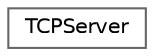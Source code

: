 digraph "Graphical Class Hierarchy"
{
 // INTERACTIVE_SVG=YES
 // LATEX_PDF_SIZE
  bgcolor="transparent";
  edge [fontname=Helvetica,fontsize=10,labelfontname=Helvetica,labelfontsize=10];
  node [fontname=Helvetica,fontsize=10,shape=box,height=0.2,width=0.4];
  rankdir="LR";
  Node0 [id="Node000000",label="TCPServer",height=0.2,width=0.4,color="grey40", fillcolor="white", style="filled",URL="$d5/d32/classTCPServer_1_1TCPServer.html",tooltip=" "];
}
